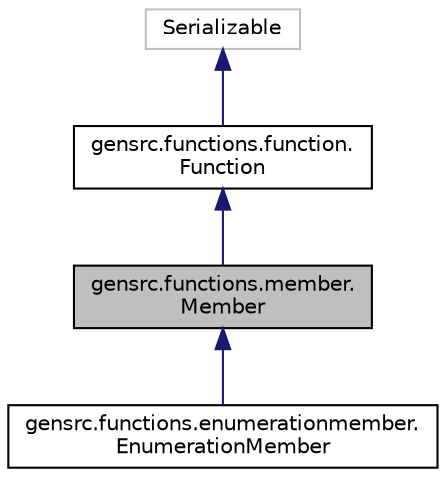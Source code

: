 digraph "gensrc.functions.member.Member"
{
  edge [fontname="Helvetica",fontsize="10",labelfontname="Helvetica",labelfontsize="10"];
  node [fontname="Helvetica",fontsize="10",shape=record];
  Node0 [label="gensrc.functions.member.\lMember",height=0.2,width=0.4,color="black", fillcolor="grey75", style="filled", fontcolor="black"];
  Node1 -> Node0 [dir="back",color="midnightblue",fontsize="10",style="solid",fontname="Helvetica"];
  Node1 [label="gensrc.functions.function.\lFunction",height=0.2,width=0.4,color="black", fillcolor="white", style="filled",URL="$classgensrc_1_1functions_1_1function_1_1_function.html"];
  Node2 -> Node1 [dir="back",color="midnightblue",fontsize="10",style="solid",fontname="Helvetica"];
  Node2 [label="Serializable",height=0.2,width=0.4,color="grey75", fillcolor="white", style="filled"];
  Node0 -> Node3 [dir="back",color="midnightblue",fontsize="10",style="solid",fontname="Helvetica"];
  Node3 [label="gensrc.functions.enumerationmember.\lEnumerationMember",height=0.2,width=0.4,color="black", fillcolor="white", style="filled",URL="$classgensrc_1_1functions_1_1enumerationmember_1_1_enumeration_member.html"];
}
